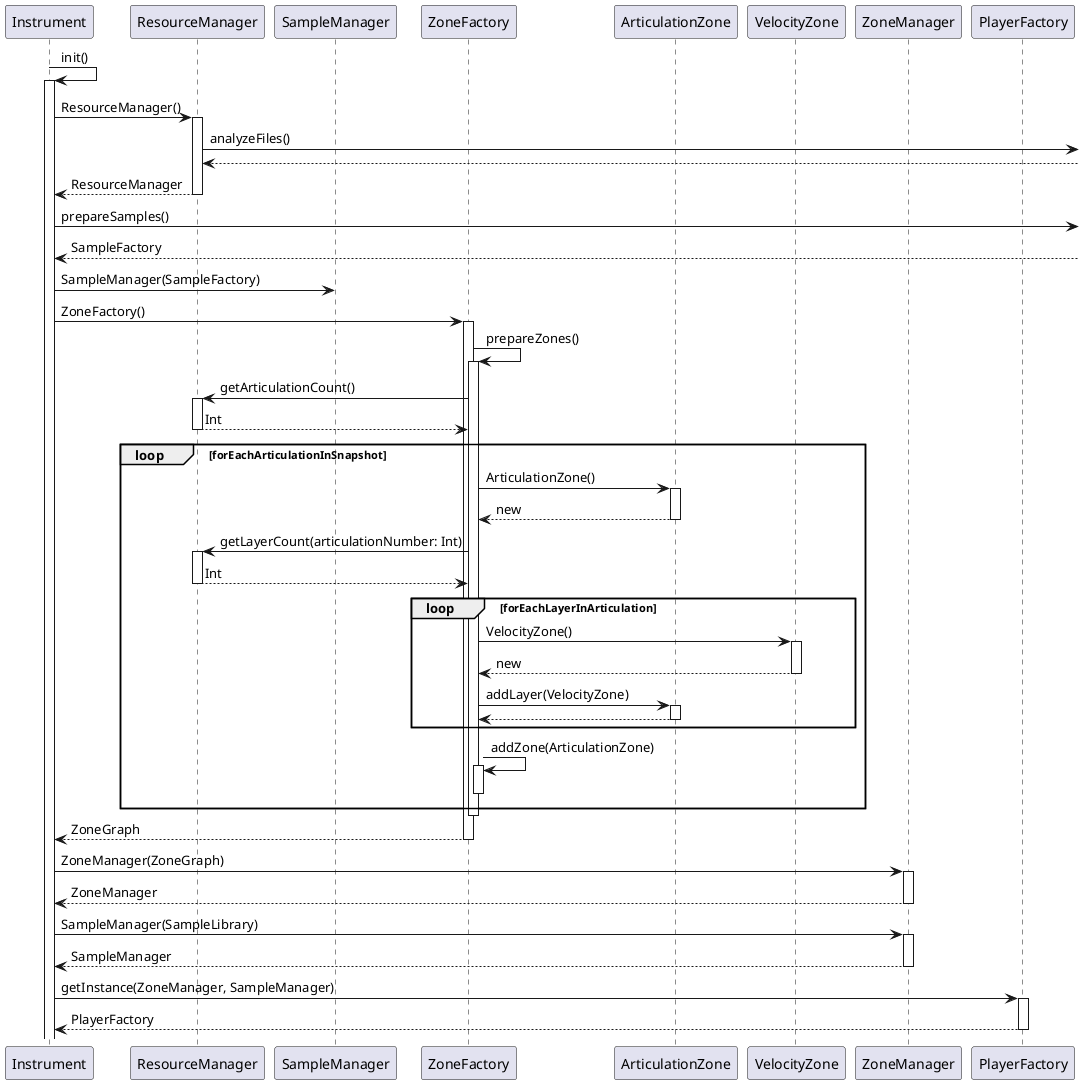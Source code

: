 @startuml
Instrument->Instrument++: init()

Instrument->ResourceManager++: ResourceManager()
ResourceManager->: analyzeFiles()
ResourceManager<--
return ResourceManager
Instrument->: prepareSamples()
Instrument<--:SampleFactory


Instrument->SampleManager: SampleManager(SampleFactory)


Instrument->ZoneFactory++: ZoneFactory()
ZoneFactory->ZoneFactory++: prepareZones()
ZoneFactory->ResourceManager++: getArticulationCount()
return Int


loop forEachArticulationInSnapshot
ZoneFactory->ArticulationZone++: ArticulationZone()
return new
ZoneFactory->ResourceManager++: getLayerCount(articulationNumber: Int)
return Int
loop forEachLayerInArticulation
ZoneFactory->VelocityZone++: VelocityZone()
return new


ZoneFactory->ArticulationZone++:addLayer(VelocityZone)
return
end loop
ZoneFactory->ZoneFactory++: addZone(ArticulationZone)
deactivate
end loop
deactivate
return ZoneGraph


Instrument->ZoneManager++: ZoneManager(ZoneGraph)
return ZoneManager

Instrument->ZoneManager++: SampleManager(SampleLibrary)
return SampleManager


Instrument->PlayerFactory++: getInstance(ZoneManager, SampleManager)
return PlayerFactory
@enduml